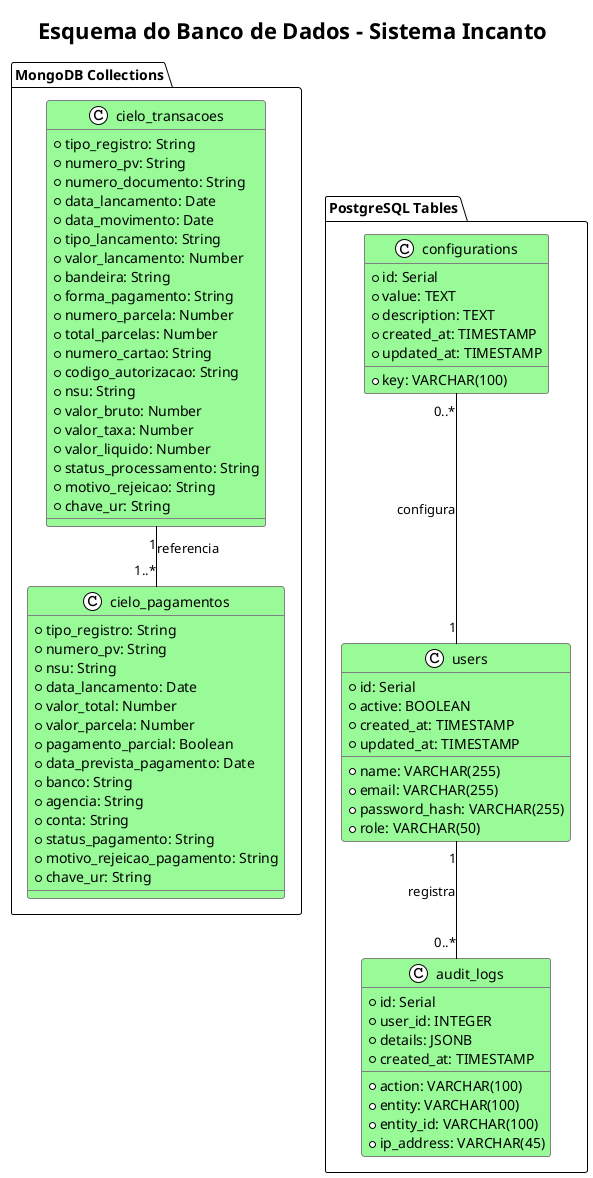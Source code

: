 @startuml
!theme plain
skinparam linetype ortho
skinparam backgroundColor white
skinparam class {
    BackgroundColor PaleGreen
    ArrowColor Black
    BorderColor Gray
}

title Esquema do Banco de Dados - Sistema Incanto

package "MongoDB Collections" {
    class cielo_transacoes {
        + tipo_registro: String
        + numero_pv: String
        + numero_documento: String
        + data_lancamento: Date
        + data_movimento: Date
        + tipo_lancamento: String
        + valor_lancamento: Number
        + bandeira: String
        + forma_pagamento: String
        + numero_parcela: Number
        + total_parcelas: Number
        + numero_cartao: String
        + codigo_autorizacao: String
        + nsu: String
        + valor_bruto: Number
        + valor_taxa: Number
        + valor_liquido: Number
        + status_processamento: String
        + motivo_rejeicao: String
        + chave_ur: String
    }

    class cielo_pagamentos {
        + tipo_registro: String
        + numero_pv: String
        + nsu: String
        + data_lancamento: Date
        + valor_total: Number
        + valor_parcela: Number
        + pagamento_parcial: Boolean
        + data_prevista_pagamento: Date
        + banco: String
        + agencia: String
        + conta: String
        + status_pagamento: String
        + motivo_rejeicao_pagamento: String
        + chave_ur: String
    }
}

package "PostgreSQL Tables" {
    class users {
        + id: Serial
        + name: VARCHAR(255)
        + email: VARCHAR(255)
        + password_hash: VARCHAR(255)
        + role: VARCHAR(50)
        + active: BOOLEAN
        + created_at: TIMESTAMP
        + updated_at: TIMESTAMP
    }

    class configurations {
        + id: Serial
        + key: VARCHAR(100)
        + value: TEXT
        + description: TEXT
        + created_at: TIMESTAMP
        + updated_at: TIMESTAMP
    }

    class audit_logs {
        + id: Serial
        + user_id: INTEGER
        + action: VARCHAR(100)
        + entity: VARCHAR(100)
        + entity_id: VARCHAR(100)
        + details: JSONB
        + ip_address: VARCHAR(45)
        + created_at: TIMESTAMP
    }
}

' Relacionamentos
cielo_transacoes "1" -- "1..*" cielo_pagamentos : referencia
users "1" -- "0..*" audit_logs : registra
configurations "0..*" -- "1" users : configura

@enduml
